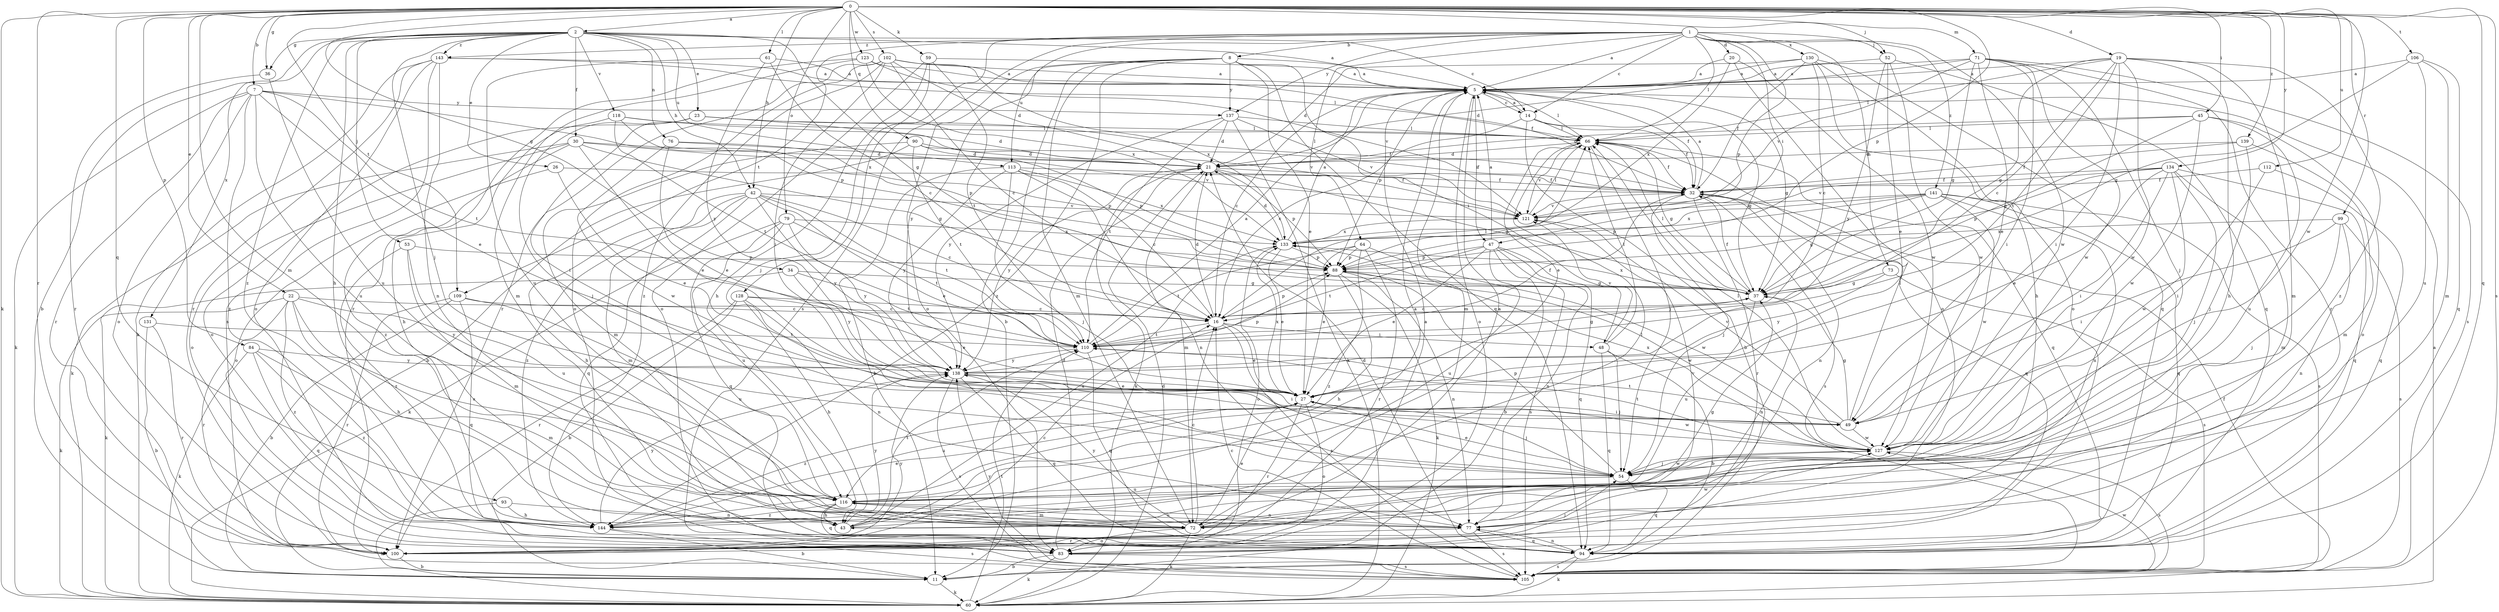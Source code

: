 strict digraph  {
0;
1;
2;
5;
7;
8;
11;
14;
16;
19;
20;
21;
22;
23;
26;
27;
30;
32;
34;
36;
37;
42;
43;
45;
47;
48;
49;
52;
53;
54;
59;
60;
61;
64;
66;
71;
72;
73;
76;
77;
79;
83;
84;
88;
90;
93;
94;
99;
100;
102;
105;
106;
109;
110;
112;
113;
116;
118;
121;
123;
127;
128;
130;
131;
133;
134;
137;
138;
139;
141;
143;
144;
0 -> 2  [label=a];
0 -> 7  [label=b];
0 -> 19  [label=d];
0 -> 22  [label=e];
0 -> 34  [label=g];
0 -> 36  [label=g];
0 -> 42  [label=h];
0 -> 45  [label=i];
0 -> 52  [label=j];
0 -> 59  [label=k];
0 -> 60  [label=k];
0 -> 61  [label=l];
0 -> 71  [label=m];
0 -> 72  [label=m];
0 -> 79  [label=o];
0 -> 84  [label=p];
0 -> 88  [label=p];
0 -> 90  [label=q];
0 -> 93  [label=q];
0 -> 94  [label=q];
0 -> 99  [label=r];
0 -> 100  [label=r];
0 -> 102  [label=s];
0 -> 105  [label=s];
0 -> 106  [label=t];
0 -> 109  [label=t];
0 -> 112  [label=u];
0 -> 123  [label=w];
0 -> 127  [label=w];
0 -> 134  [label=y];
0 -> 139  [label=z];
1 -> 5  [label=a];
1 -> 8  [label=b];
1 -> 14  [label=c];
1 -> 20  [label=d];
1 -> 47  [label=i];
1 -> 52  [label=j];
1 -> 64  [label=l];
1 -> 66  [label=l];
1 -> 73  [label=n];
1 -> 88  [label=p];
1 -> 105  [label=s];
1 -> 109  [label=t];
1 -> 113  [label=u];
1 -> 127  [label=w];
1 -> 128  [label=x];
1 -> 130  [label=x];
1 -> 137  [label=y];
1 -> 141  [label=z];
1 -> 143  [label=z];
2 -> 5  [label=a];
2 -> 11  [label=b];
2 -> 14  [label=c];
2 -> 23  [label=e];
2 -> 26  [label=e];
2 -> 30  [label=f];
2 -> 36  [label=g];
2 -> 37  [label=g];
2 -> 42  [label=h];
2 -> 43  [label=h];
2 -> 53  [label=j];
2 -> 54  [label=j];
2 -> 76  [label=n];
2 -> 113  [label=u];
2 -> 118  [label=v];
2 -> 131  [label=x];
2 -> 143  [label=z];
2 -> 144  [label=z];
5 -> 14  [label=c];
5 -> 16  [label=c];
5 -> 32  [label=f];
5 -> 37  [label=g];
5 -> 47  [label=i];
5 -> 66  [label=l];
5 -> 72  [label=m];
5 -> 83  [label=o];
5 -> 88  [label=p];
7 -> 27  [label=e];
7 -> 60  [label=k];
7 -> 83  [label=o];
7 -> 88  [label=p];
7 -> 100  [label=r];
7 -> 110  [label=t];
7 -> 116  [label=u];
7 -> 137  [label=y];
7 -> 144  [label=z];
8 -> 5  [label=a];
8 -> 11  [label=b];
8 -> 27  [label=e];
8 -> 48  [label=i];
8 -> 72  [label=m];
8 -> 83  [label=o];
8 -> 94  [label=q];
8 -> 137  [label=y];
8 -> 138  [label=y];
8 -> 144  [label=z];
11 -> 60  [label=k];
14 -> 5  [label=a];
14 -> 11  [label=b];
14 -> 16  [label=c];
14 -> 32  [label=f];
14 -> 37  [label=g];
14 -> 66  [label=l];
16 -> 21  [label=d];
16 -> 27  [label=e];
16 -> 48  [label=i];
16 -> 66  [label=l];
16 -> 88  [label=p];
16 -> 105  [label=s];
16 -> 110  [label=t];
19 -> 5  [label=a];
19 -> 16  [label=c];
19 -> 37  [label=g];
19 -> 43  [label=h];
19 -> 49  [label=i];
19 -> 66  [label=l];
19 -> 72  [label=m];
19 -> 110  [label=t];
19 -> 127  [label=w];
19 -> 144  [label=z];
20 -> 5  [label=a];
20 -> 83  [label=o];
20 -> 127  [label=w];
20 -> 133  [label=x];
21 -> 32  [label=f];
21 -> 37  [label=g];
21 -> 60  [label=k];
21 -> 72  [label=m];
21 -> 88  [label=p];
21 -> 138  [label=y];
22 -> 16  [label=c];
22 -> 43  [label=h];
22 -> 60  [label=k];
22 -> 100  [label=r];
22 -> 116  [label=u];
22 -> 138  [label=y];
22 -> 144  [label=z];
23 -> 21  [label=d];
23 -> 32  [label=f];
23 -> 49  [label=i];
23 -> 54  [label=j];
23 -> 66  [label=l];
23 -> 83  [label=o];
26 -> 27  [label=e];
26 -> 32  [label=f];
26 -> 83  [label=o];
27 -> 49  [label=i];
27 -> 54  [label=j];
27 -> 83  [label=o];
27 -> 100  [label=r];
27 -> 116  [label=u];
27 -> 127  [label=w];
27 -> 133  [label=x];
27 -> 144  [label=z];
30 -> 21  [label=d];
30 -> 27  [label=e];
30 -> 37  [label=g];
30 -> 60  [label=k];
30 -> 83  [label=o];
30 -> 121  [label=v];
30 -> 144  [label=z];
32 -> 5  [label=a];
32 -> 54  [label=j];
32 -> 77  [label=n];
32 -> 94  [label=q];
32 -> 100  [label=r];
32 -> 105  [label=s];
32 -> 121  [label=v];
34 -> 37  [label=g];
34 -> 60  [label=k];
34 -> 110  [label=t];
34 -> 138  [label=y];
36 -> 100  [label=r];
36 -> 116  [label=u];
37 -> 16  [label=c];
37 -> 32  [label=f];
37 -> 66  [label=l];
37 -> 77  [label=n];
37 -> 116  [label=u];
37 -> 133  [label=x];
42 -> 16  [label=c];
42 -> 27  [label=e];
42 -> 43  [label=h];
42 -> 72  [label=m];
42 -> 94  [label=q];
42 -> 110  [label=t];
42 -> 121  [label=v];
42 -> 138  [label=y];
42 -> 144  [label=z];
43 -> 5  [label=a];
43 -> 66  [label=l];
43 -> 110  [label=t];
43 -> 133  [label=x];
43 -> 138  [label=y];
45 -> 21  [label=d];
45 -> 37  [label=g];
45 -> 66  [label=l];
45 -> 83  [label=o];
45 -> 116  [label=u];
45 -> 127  [label=w];
47 -> 5  [label=a];
47 -> 11  [label=b];
47 -> 27  [label=e];
47 -> 77  [label=n];
47 -> 88  [label=p];
47 -> 94  [label=q];
47 -> 105  [label=s];
47 -> 110  [label=t];
47 -> 116  [label=u];
48 -> 11  [label=b];
48 -> 54  [label=j];
48 -> 66  [label=l];
48 -> 94  [label=q];
48 -> 121  [label=v];
49 -> 37  [label=g];
49 -> 66  [label=l];
49 -> 110  [label=t];
49 -> 121  [label=v];
49 -> 127  [label=w];
52 -> 5  [label=a];
52 -> 27  [label=e];
52 -> 94  [label=q];
52 -> 127  [label=w];
52 -> 138  [label=y];
53 -> 72  [label=m];
53 -> 88  [label=p];
53 -> 116  [label=u];
53 -> 144  [label=z];
54 -> 27  [label=e];
54 -> 88  [label=p];
54 -> 94  [label=q];
54 -> 116  [label=u];
54 -> 127  [label=w];
59 -> 5  [label=a];
59 -> 43  [label=h];
59 -> 54  [label=j];
59 -> 83  [label=o];
59 -> 110  [label=t];
60 -> 5  [label=a];
60 -> 21  [label=d];
60 -> 32  [label=f];
60 -> 110  [label=t];
61 -> 5  [label=a];
61 -> 16  [label=c];
61 -> 116  [label=u];
61 -> 138  [label=y];
64 -> 27  [label=e];
64 -> 88  [label=p];
64 -> 100  [label=r];
64 -> 110  [label=t];
64 -> 127  [label=w];
64 -> 144  [label=z];
66 -> 21  [label=d];
66 -> 27  [label=e];
66 -> 32  [label=f];
66 -> 37  [label=g];
66 -> 54  [label=j];
66 -> 94  [label=q];
66 -> 121  [label=v];
71 -> 5  [label=a];
71 -> 21  [label=d];
71 -> 27  [label=e];
71 -> 37  [label=g];
71 -> 49  [label=i];
71 -> 54  [label=j];
71 -> 100  [label=r];
71 -> 105  [label=s];
71 -> 121  [label=v];
71 -> 127  [label=w];
72 -> 5  [label=a];
72 -> 16  [label=c];
72 -> 27  [label=e];
72 -> 60  [label=k];
72 -> 83  [label=o];
72 -> 121  [label=v];
72 -> 138  [label=y];
73 -> 37  [label=g];
73 -> 105  [label=s];
73 -> 138  [label=y];
76 -> 21  [label=d];
76 -> 27  [label=e];
76 -> 88  [label=p];
76 -> 127  [label=w];
77 -> 94  [label=q];
77 -> 100  [label=r];
77 -> 105  [label=s];
77 -> 116  [label=u];
77 -> 127  [label=w];
79 -> 60  [label=k];
79 -> 94  [label=q];
79 -> 110  [label=t];
79 -> 116  [label=u];
79 -> 133  [label=x];
79 -> 138  [label=y];
83 -> 11  [label=b];
83 -> 21  [label=d];
83 -> 60  [label=k];
83 -> 105  [label=s];
84 -> 60  [label=k];
84 -> 72  [label=m];
84 -> 94  [label=q];
84 -> 138  [label=y];
84 -> 144  [label=z];
88 -> 37  [label=g];
88 -> 43  [label=h];
88 -> 60  [label=k];
88 -> 77  [label=n];
88 -> 127  [label=w];
90 -> 11  [label=b];
90 -> 21  [label=d];
90 -> 32  [label=f];
90 -> 72  [label=m];
90 -> 88  [label=p];
90 -> 110  [label=t];
93 -> 43  [label=h];
93 -> 60  [label=k];
93 -> 77  [label=n];
94 -> 21  [label=d];
94 -> 60  [label=k];
94 -> 77  [label=n];
94 -> 105  [label=s];
99 -> 49  [label=i];
99 -> 54  [label=j];
99 -> 77  [label=n];
99 -> 105  [label=s];
99 -> 133  [label=x];
100 -> 5  [label=a];
100 -> 11  [label=b];
100 -> 16  [label=c];
100 -> 54  [label=j];
100 -> 138  [label=y];
102 -> 5  [label=a];
102 -> 16  [label=c];
102 -> 21  [label=d];
102 -> 32  [label=f];
102 -> 49  [label=i];
102 -> 83  [label=o];
102 -> 100  [label=r];
102 -> 133  [label=x];
102 -> 144  [label=z];
105 -> 16  [label=c];
105 -> 127  [label=w];
105 -> 138  [label=y];
106 -> 5  [label=a];
106 -> 37  [label=g];
106 -> 72  [label=m];
106 -> 94  [label=q];
106 -> 116  [label=u];
109 -> 11  [label=b];
109 -> 16  [label=c];
109 -> 94  [label=q];
109 -> 100  [label=r];
109 -> 116  [label=u];
110 -> 5  [label=a];
110 -> 32  [label=f];
110 -> 37  [label=g];
110 -> 94  [label=q];
110 -> 138  [label=y];
112 -> 32  [label=f];
112 -> 49  [label=i];
112 -> 94  [label=q];
113 -> 11  [label=b];
113 -> 16  [label=c];
113 -> 32  [label=f];
113 -> 54  [label=j];
113 -> 77  [label=n];
113 -> 133  [label=x];
113 -> 138  [label=y];
116 -> 43  [label=h];
116 -> 72  [label=m];
116 -> 77  [label=n];
116 -> 94  [label=q];
116 -> 144  [label=z];
118 -> 43  [label=h];
118 -> 66  [label=l];
118 -> 88  [label=p];
118 -> 110  [label=t];
118 -> 121  [label=v];
121 -> 66  [label=l];
121 -> 133  [label=x];
123 -> 5  [label=a];
123 -> 72  [label=m];
123 -> 100  [label=r];
123 -> 121  [label=v];
123 -> 133  [label=x];
127 -> 54  [label=j];
127 -> 66  [label=l];
127 -> 105  [label=s];
127 -> 110  [label=t];
127 -> 133  [label=x];
128 -> 11  [label=b];
128 -> 16  [label=c];
128 -> 27  [label=e];
128 -> 43  [label=h];
128 -> 77  [label=n];
128 -> 100  [label=r];
130 -> 5  [label=a];
130 -> 16  [label=c];
130 -> 21  [label=d];
130 -> 32  [label=f];
130 -> 43  [label=h];
130 -> 83  [label=o];
130 -> 94  [label=q];
131 -> 11  [label=b];
131 -> 100  [label=r];
131 -> 110  [label=t];
133 -> 5  [label=a];
133 -> 21  [label=d];
133 -> 27  [label=e];
133 -> 83  [label=o];
133 -> 88  [label=p];
134 -> 27  [label=e];
134 -> 32  [label=f];
134 -> 49  [label=i];
134 -> 54  [label=j];
134 -> 72  [label=m];
134 -> 88  [label=p];
134 -> 94  [label=q];
134 -> 121  [label=v];
134 -> 127  [label=w];
137 -> 21  [label=d];
137 -> 60  [label=k];
137 -> 66  [label=l];
137 -> 110  [label=t];
137 -> 121  [label=v];
137 -> 138  [label=y];
138 -> 27  [label=e];
138 -> 49  [label=i];
138 -> 88  [label=p];
138 -> 94  [label=q];
138 -> 105  [label=s];
139 -> 21  [label=d];
139 -> 32  [label=f];
139 -> 54  [label=j];
139 -> 72  [label=m];
141 -> 37  [label=g];
141 -> 77  [label=n];
141 -> 88  [label=p];
141 -> 94  [label=q];
141 -> 105  [label=s];
141 -> 121  [label=v];
141 -> 127  [label=w];
141 -> 133  [label=x];
143 -> 5  [label=a];
143 -> 60  [label=k];
143 -> 66  [label=l];
143 -> 77  [label=n];
143 -> 83  [label=o];
143 -> 100  [label=r];
143 -> 105  [label=s];
144 -> 11  [label=b];
144 -> 27  [label=e];
144 -> 37  [label=g];
144 -> 105  [label=s];
144 -> 138  [label=y];
}

